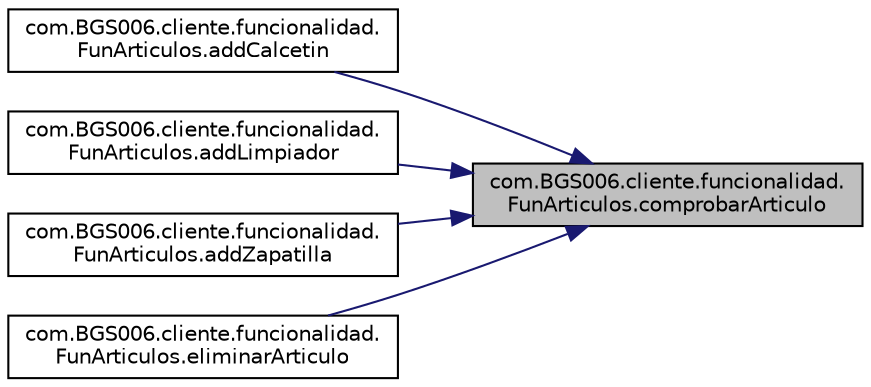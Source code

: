digraph "com.BGS006.cliente.funcionalidad.FunArticulos.comprobarArticulo"
{
 // LATEX_PDF_SIZE
  edge [fontname="Helvetica",fontsize="10",labelfontname="Helvetica",labelfontsize="10"];
  node [fontname="Helvetica",fontsize="10",shape=record];
  rankdir="RL";
  Node1 [label="com.BGS006.cliente.funcionalidad.\lFunArticulos.comprobarArticulo",height=0.2,width=0.4,color="black", fillcolor="grey75", style="filled", fontcolor="black",tooltip=" "];
  Node1 -> Node2 [dir="back",color="midnightblue",fontsize="10",style="solid",fontname="Helvetica"];
  Node2 [label="com.BGS006.cliente.funcionalidad.\lFunArticulos.addCalcetin",height=0.2,width=0.4,color="black", fillcolor="white", style="filled",URL="$classcom_1_1_b_g_s006_1_1cliente_1_1funcionalidad_1_1_fun_articulos.html#a15922a82fd299331914336f35f970e11",tooltip=" "];
  Node1 -> Node3 [dir="back",color="midnightblue",fontsize="10",style="solid",fontname="Helvetica"];
  Node3 [label="com.BGS006.cliente.funcionalidad.\lFunArticulos.addLimpiador",height=0.2,width=0.4,color="black", fillcolor="white", style="filled",URL="$classcom_1_1_b_g_s006_1_1cliente_1_1funcionalidad_1_1_fun_articulos.html#aba24a4c0ef04699b6f35b7fca9b2fe4a",tooltip=" "];
  Node1 -> Node4 [dir="back",color="midnightblue",fontsize="10",style="solid",fontname="Helvetica"];
  Node4 [label="com.BGS006.cliente.funcionalidad.\lFunArticulos.addZapatilla",height=0.2,width=0.4,color="black", fillcolor="white", style="filled",URL="$classcom_1_1_b_g_s006_1_1cliente_1_1funcionalidad_1_1_fun_articulos.html#a5700491e78af512f918b173a451ddf1b",tooltip=" "];
  Node1 -> Node5 [dir="back",color="midnightblue",fontsize="10",style="solid",fontname="Helvetica"];
  Node5 [label="com.BGS006.cliente.funcionalidad.\lFunArticulos.eliminarArticulo",height=0.2,width=0.4,color="black", fillcolor="white", style="filled",URL="$classcom_1_1_b_g_s006_1_1cliente_1_1funcionalidad_1_1_fun_articulos.html#a9bbb9115f0031af1b042530088ed44aa",tooltip=" "];
}

